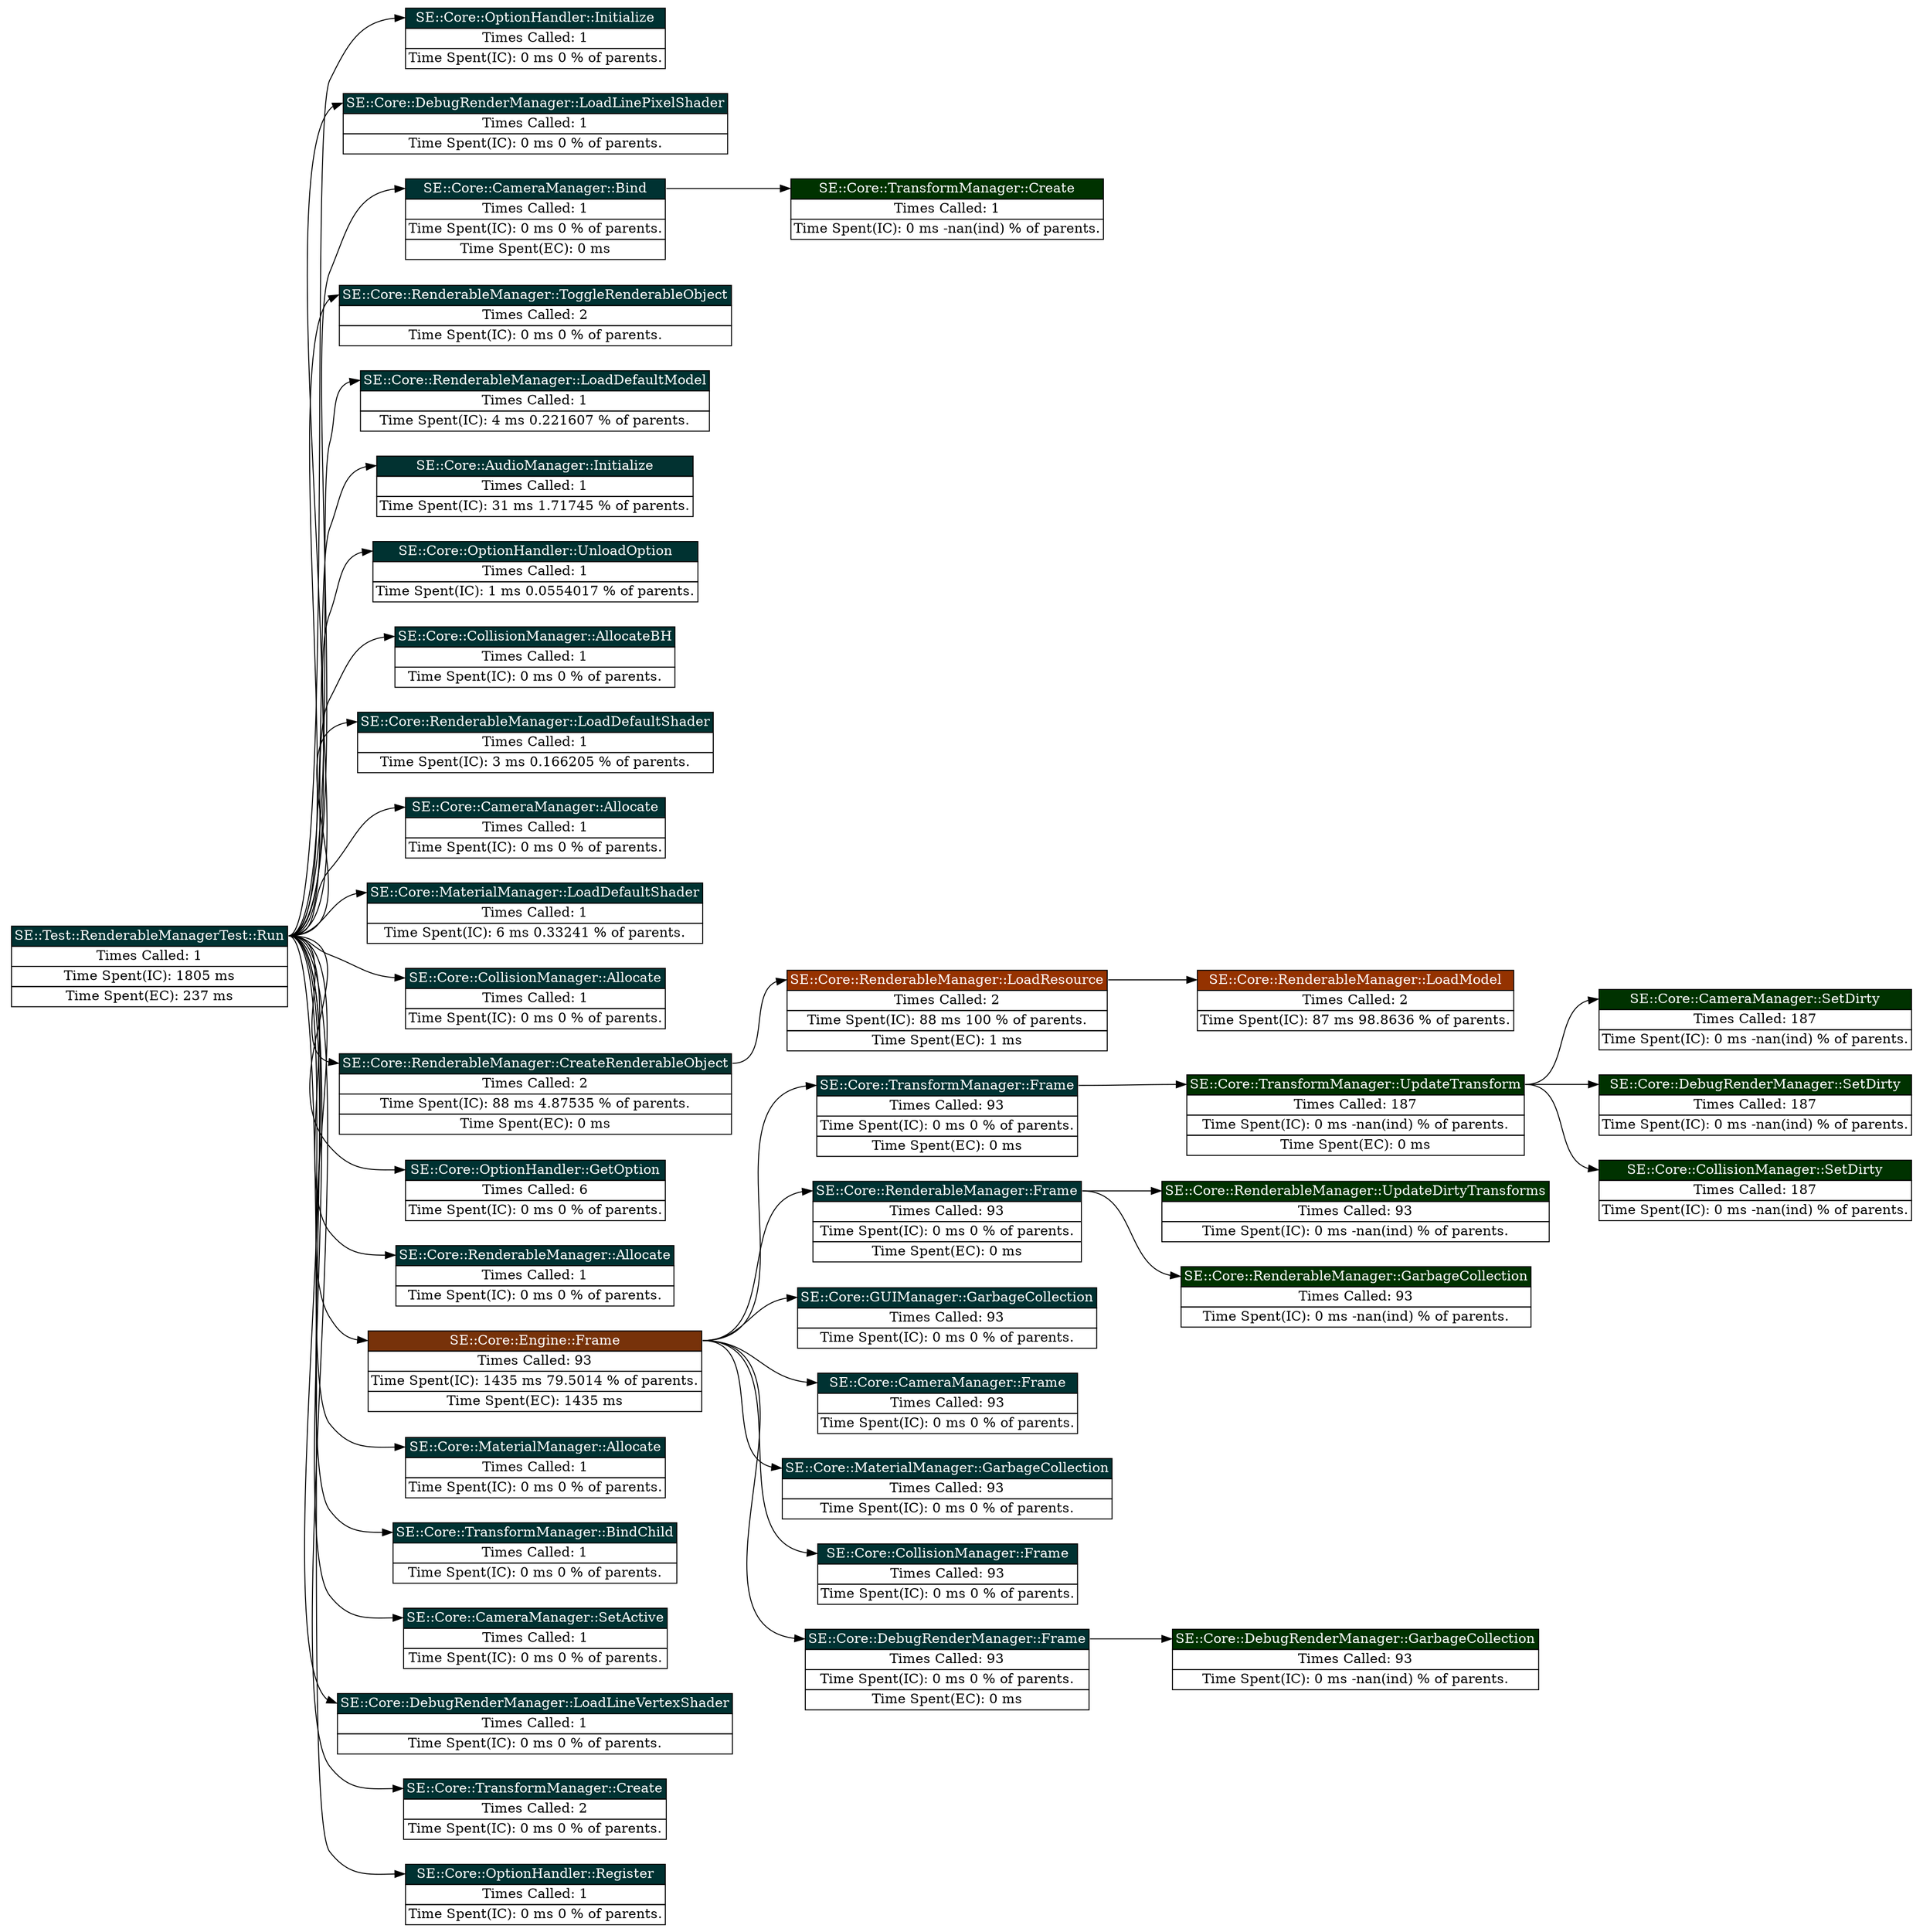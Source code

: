 digraph "4712"{
 rankdir = LR;
"00000251099C72D0"[
 shape = none
label = <<table border="0" cellspacing = "0">
<tr><td port="port1" border="1" bgcolor = "#003232"><font color="white">SE::Test::RenderableManagerTest::Run</font></td></tr>
<tr><td border="1">Times Called: 1</td></tr>
<tr><td border="1">Time Spent(IC): 1805 ms</td></tr>
<tr><td border="1">Time Spent(EC): 237 ms</td></tr>
</table>>]
"00000251099C76F0"[
 shape = none
label = <<table border="0" cellspacing = "0">
<tr><td port="port1" border="1" bgcolor = "#003232"><font color="white">SE::Core::OptionHandler::Initialize</font></td></tr>
<tr><td border="1">Times Called: 1</td></tr>
<tr><td border="1">Time Spent(IC): 0 ms 0 % of parents.</td></tr>
</table>>]

"00000251099C72D0":port1 -> "00000251099C76F0":port1
"0000025109A1D200"[
 shape = none
label = <<table border="0" cellspacing = "0">
<tr><td port="port1" border="1" bgcolor = "#003232"><font color="white">SE::Core::DebugRenderManager::LoadLinePixelShader</font></td></tr>
<tr><td border="1">Times Called: 1</td></tr>
<tr><td border="1">Time Spent(IC): 0 ms 0 % of parents.</td></tr>
</table>>]

"00000251099C72D0":port1 -> "0000025109A1D200":port1
"0000025116240800"[
 shape = none
label = <<table border="0" cellspacing = "0">
<tr><td port="port1" border="1" bgcolor = "#003232"><font color="white">SE::Core::CameraManager::Bind</font></td></tr>
<tr><td border="1">Times Called: 1</td></tr>
<tr><td border="1">Time Spent(IC): 0 ms 0 % of parents.</td></tr>
<tr><td border="1">Time Spent(EC): 0 ms</td></tr>
</table>>]
"0000025116240920"[
 shape = none
label = <<table border="0" cellspacing = "0">
<tr><td port="port1" border="1" bgcolor = "#003200"><font color="white">SE::Core::TransformManager::Create</font></td></tr>
<tr><td border="1">Times Called: 1</td></tr>
<tr><td border="1">Time Spent(IC): 0 ms -nan(ind) % of parents.</td></tr>
</table>>]

"0000025116240800":port1 -> "0000025116240920":port1

"00000251099C72D0":port1 -> "0000025116240800":port1
"0000025116240B60"[
 shape = none
label = <<table border="0" cellspacing = "0">
<tr><td port="port1" border="1" bgcolor = "#003232"><font color="white">SE::Core::RenderableManager::ToggleRenderableObject</font></td></tr>
<tr><td border="1">Times Called: 2</td></tr>
<tr><td border="1">Time Spent(IC): 0 ms 0 % of parents.</td></tr>
</table>>]

"00000251099C72D0":port1 -> "0000025116240B60":port1
"0000025109A1D920"[
 shape = none
label = <<table border="0" cellspacing = "0">
<tr><td port="port1" border="1" bgcolor = "#003231"><font color="white">SE::Core::RenderableManager::LoadDefaultModel</font></td></tr>
<tr><td border="1">Times Called: 1</td></tr>
<tr><td border="1">Time Spent(IC): 4 ms 0.221607 % of parents.</td></tr>
</table>>]

"00000251099C72D0":port1 -> "0000025109A1D920":port1
"0000025109A1D380"[
 shape = none
label = <<table border="0" cellspacing = "0">
<tr><td port="port1" border="1" bgcolor = "#023231"><font color="white">SE::Core::AudioManager::Initialize</font></td></tr>
<tr><td border="1">Times Called: 1</td></tr>
<tr><td border="1">Time Spent(IC): 31 ms 1.71745 % of parents.</td></tr>
</table>>]

"00000251099C72D0":port1 -> "0000025109A1D380":port1
"00000251162405C0"[
 shape = none
label = <<table border="0" cellspacing = "0">
<tr><td port="port1" border="1" bgcolor = "#003231"><font color="white">SE::Core::OptionHandler::UnloadOption</font></td></tr>
<tr><td border="1">Times Called: 1</td></tr>
<tr><td border="1">Time Spent(IC): 1 ms 0.0554017 % of parents.</td></tr>
</table>>]

"00000251099C72D0":port1 -> "00000251162405C0":port1
"0000025109A1CD20"[
 shape = none
label = <<table border="0" cellspacing = "0">
<tr><td port="port1" border="1" bgcolor = "#003232"><font color="white">SE::Core::CollisionManager::AllocateBH</font></td></tr>
<tr><td border="1">Times Called: 1</td></tr>
<tr><td border="1">Time Spent(IC): 0 ms 0 % of parents.</td></tr>
</table>>]

"00000251099C72D0":port1 -> "0000025109A1CD20":port1
"0000025109A1D6E0"[
 shape = none
label = <<table border="0" cellspacing = "0">
<tr><td port="port1" border="1" bgcolor = "#003231"><font color="white">SE::Core::RenderableManager::LoadDefaultShader</font></td></tr>
<tr><td border="1">Times Called: 1</td></tr>
<tr><td border="1">Time Spent(IC): 3 ms 0.166205 % of parents.</td></tr>
</table>>]

"00000251099C72D0":port1 -> "0000025109A1D6E0":port1
"0000025109A1D8C0"[
 shape = none
label = <<table border="0" cellspacing = "0">
<tr><td port="port1" border="1" bgcolor = "#003232"><font color="white">SE::Core::CameraManager::Allocate</font></td></tr>
<tr><td border="1">Times Called: 1</td></tr>
<tr><td border="1">Time Spent(IC): 0 ms 0 % of parents.</td></tr>
</table>>]

"00000251099C72D0":port1 -> "0000025109A1D8C0":port1
"0000025109A1CCC0"[
 shape = none
label = <<table border="0" cellspacing = "0">
<tr><td port="port1" border="1" bgcolor = "#003231"><font color="white">SE::Core::MaterialManager::LoadDefaultShader</font></td></tr>
<tr><td border="1">Times Called: 1</td></tr>
<tr><td border="1">Time Spent(IC): 6 ms 0.33241 % of parents.</td></tr>
</table>>]

"00000251099C72D0":port1 -> "0000025109A1CCC0":port1
"0000025109A1DAA0"[
 shape = none
label = <<table border="0" cellspacing = "0">
<tr><td port="port1" border="1" bgcolor = "#003232"><font color="white">SE::Core::CollisionManager::Allocate</font></td></tr>
<tr><td border="1">Times Called: 1</td></tr>
<tr><td border="1">Time Spent(IC): 0 ms 0 % of parents.</td></tr>
</table>>]

"00000251099C72D0":port1 -> "0000025109A1DAA0":port1
"00000251162406E0"[
 shape = none
label = <<table border="0" cellspacing = "0">
<tr><td port="port1" border="1" bgcolor = "#07322F"><font color="white">SE::Core::RenderableManager::CreateRenderableObject</font></td></tr>
<tr><td border="1">Times Called: 2</td></tr>
<tr><td border="1">Time Spent(IC): 88 ms 4.87535 % of parents.</td></tr>
<tr><td border="1">Time Spent(EC): 0 ms</td></tr>
</table>>]
"0000025116240500"[
 shape = none
label = <<table border="0" cellspacing = "0">
<tr><td port="port1" border="1" bgcolor = "#963200"><font color="white">SE::Core::RenderableManager::LoadResource</font></td></tr>
<tr><td border="1">Times Called: 2</td></tr>
<tr><td border="1">Time Spent(IC): 88 ms 100 % of parents.</td></tr>
<tr><td border="1">Time Spent(EC): 1 ms</td></tr>
</table>>]
"0000025116240E00"[
 shape = none
label = <<table border="0" cellspacing = "0">
<tr><td port="port1" border="1" bgcolor = "#943200"><font color="white">SE::Core::RenderableManager::LoadModel</font></td></tr>
<tr><td border="1">Times Called: 2</td></tr>
<tr><td border="1">Time Spent(IC): 87 ms 98.8636 % of parents.</td></tr>
</table>>]

"0000025116240500":port1 -> "0000025116240E00":port1

"00000251162406E0":port1 -> "0000025116240500":port1

"00000251099C72D0":port1 -> "00000251162406E0":port1
"00000251162407A0"[
 shape = none
label = <<table border="0" cellspacing = "0">
<tr><td port="port1" border="1" bgcolor = "#003232"><font color="white">SE::Core::OptionHandler::GetOption</font></td></tr>
<tr><td border="1">Times Called: 6</td></tr>
<tr><td border="1">Time Spent(IC): 0 ms 0 % of parents.</td></tr>
</table>>]

"00000251099C72D0":port1 -> "00000251162407A0":port1
"0000025109A1D620"[
 shape = none
label = <<table border="0" cellspacing = "0">
<tr><td port="port1" border="1" bgcolor = "#003232"><font color="white">SE::Core::RenderableManager::Allocate</font></td></tr>
<tr><td border="1">Times Called: 1</td></tr>
<tr><td border="1">Time Spent(IC): 0 ms 0 % of parents.</td></tr>
</table>>]

"00000251099C72D0":port1 -> "0000025109A1D620":port1
"00000251162400E0"[
 shape = none
label = <<table border="0" cellspacing = "0">
<tr><td port="port1" border="1" bgcolor = "#77320A"><font color="white">SE::Core::Engine::Frame</font></td></tr>
<tr><td border="1">Times Called: 93</td></tr>
<tr><td border="1">Time Spent(IC): 1435 ms 79.5014 % of parents.</td></tr>
<tr><td border="1">Time Spent(EC): 1435 ms</td></tr>
</table>>]
"0000025116240C20"[
 shape = none
label = <<table border="0" cellspacing = "0">
<tr><td port="port1" border="1" bgcolor = "#003232"><font color="white">SE::Core::TransformManager::Frame</font></td></tr>
<tr><td border="1">Times Called: 93</td></tr>
<tr><td border="1">Time Spent(IC): 0 ms 0 % of parents.</td></tr>
<tr><td border="1">Time Spent(EC): 0 ms</td></tr>
</table>>]
"0000025116240CE0"[
 shape = none
label = <<table border="0" cellspacing = "0">
<tr><td port="port1" border="1" bgcolor = "#003200"><font color="white">SE::Core::TransformManager::UpdateTransform</font></td></tr>
<tr><td border="1">Times Called: 187</td></tr>
<tr><td border="1">Time Spent(IC): 0 ms -nan(ind) % of parents.</td></tr>
<tr><td border="1">Time Spent(EC): 0 ms</td></tr>
</table>>]
"0000025116240D40"[
 shape = none
label = <<table border="0" cellspacing = "0">
<tr><td port="port1" border="1" bgcolor = "#003200"><font color="white">SE::Core::CameraManager::SetDirty</font></td></tr>
<tr><td border="1">Times Called: 187</td></tr>
<tr><td border="1">Time Spent(IC): 0 ms -nan(ind) % of parents.</td></tr>
</table>>]

"0000025116240CE0":port1 -> "0000025116240D40":port1
"0000025116240560"[
 shape = none
label = <<table border="0" cellspacing = "0">
<tr><td port="port1" border="1" bgcolor = "#003200"><font color="white">SE::Core::DebugRenderManager::SetDirty</font></td></tr>
<tr><td border="1">Times Called: 187</td></tr>
<tr><td border="1">Time Spent(IC): 0 ms -nan(ind) % of parents.</td></tr>
</table>>]

"0000025116240CE0":port1 -> "0000025116240560":port1
"0000025116240620"[
 shape = none
label = <<table border="0" cellspacing = "0">
<tr><td port="port1" border="1" bgcolor = "#003200"><font color="white">SE::Core::CollisionManager::SetDirty</font></td></tr>
<tr><td border="1">Times Called: 187</td></tr>
<tr><td border="1">Time Spent(IC): 0 ms -nan(ind) % of parents.</td></tr>
</table>>]

"0000025116240CE0":port1 -> "0000025116240620":port1

"0000025116240C20":port1 -> "0000025116240CE0":port1

"00000251162400E0":port1 -> "0000025116240C20":port1
"0000025116240440"[
 shape = none
label = <<table border="0" cellspacing = "0">
<tr><td port="port1" border="1" bgcolor = "#003232"><font color="white">SE::Core::RenderableManager::Frame</font></td></tr>
<tr><td border="1">Times Called: 93</td></tr>
<tr><td border="1">Time Spent(IC): 0 ms 0 % of parents.</td></tr>
<tr><td border="1">Time Spent(EC): 0 ms</td></tr>
</table>>]
"0000025116240380"[
 shape = none
label = <<table border="0" cellspacing = "0">
<tr><td port="port1" border="1" bgcolor = "#003200"><font color="white">SE::Core::RenderableManager::UpdateDirtyTransforms</font></td></tr>
<tr><td border="1">Times Called: 93</td></tr>
<tr><td border="1">Time Spent(IC): 0 ms -nan(ind) % of parents.</td></tr>
</table>>]

"0000025116240440":port1 -> "0000025116240380":port1
"0000025116240C80"[
 shape = none
label = <<table border="0" cellspacing = "0">
<tr><td port="port1" border="1" bgcolor = "#003200"><font color="white">SE::Core::RenderableManager::GarbageCollection</font></td></tr>
<tr><td border="1">Times Called: 93</td></tr>
<tr><td border="1">Time Spent(IC): 0 ms -nan(ind) % of parents.</td></tr>
</table>>]

"0000025116240440":port1 -> "0000025116240C80":port1

"00000251162400E0":port1 -> "0000025116240440":port1
"0000025116240980"[
 shape = none
label = <<table border="0" cellspacing = "0">
<tr><td port="port1" border="1" bgcolor = "#003232"><font color="white">SE::Core::GUIManager::GarbageCollection</font></td></tr>
<tr><td border="1">Times Called: 93</td></tr>
<tr><td border="1">Time Spent(IC): 0 ms 0 % of parents.</td></tr>
</table>>]

"00000251162400E0":port1 -> "0000025116240980":port1
"00000251162403E0"[
 shape = none
label = <<table border="0" cellspacing = "0">
<tr><td port="port1" border="1" bgcolor = "#003232"><font color="white">SE::Core::CameraManager::Frame</font></td></tr>
<tr><td border="1">Times Called: 93</td></tr>
<tr><td border="1">Time Spent(IC): 0 ms 0 % of parents.</td></tr>
</table>>]

"00000251162400E0":port1 -> "00000251162403E0":port1
"0000025116240F20"[
 shape = none
label = <<table border="0" cellspacing = "0">
<tr><td port="port1" border="1" bgcolor = "#003232"><font color="white">SE::Core::MaterialManager::GarbageCollection</font></td></tr>
<tr><td border="1">Times Called: 93</td></tr>
<tr><td border="1">Time Spent(IC): 0 ms 0 % of parents.</td></tr>
</table>>]

"00000251162400E0":port1 -> "0000025116240F20":port1
"00000251162409E0"[
 shape = none
label = <<table border="0" cellspacing = "0">
<tr><td port="port1" border="1" bgcolor = "#003232"><font color="white">SE::Core::CollisionManager::Frame</font></td></tr>
<tr><td border="1">Times Called: 93</td></tr>
<tr><td border="1">Time Spent(IC): 0 ms 0 % of parents.</td></tr>
</table>>]

"00000251162400E0":port1 -> "00000251162409E0":port1
"0000025116240140"[
 shape = none
label = <<table border="0" cellspacing = "0">
<tr><td port="port1" border="1" bgcolor = "#003232"><font color="white">SE::Core::DebugRenderManager::Frame</font></td></tr>
<tr><td border="1">Times Called: 93</td></tr>
<tr><td border="1">Time Spent(IC): 0 ms 0 % of parents.</td></tr>
<tr><td border="1">Time Spent(EC): 0 ms</td></tr>
</table>>]
"0000025116240E60"[
 shape = none
label = <<table border="0" cellspacing = "0">
<tr><td port="port1" border="1" bgcolor = "#003200"><font color="white">SE::Core::DebugRenderManager::GarbageCollection</font></td></tr>
<tr><td border="1">Times Called: 93</td></tr>
<tr><td border="1">Time Spent(IC): 0 ms -nan(ind) % of parents.</td></tr>
</table>>]

"0000025116240140":port1 -> "0000025116240E60":port1

"00000251162400E0":port1 -> "0000025116240140":port1

"00000251099C72D0":port1 -> "00000251162400E0":port1
"0000025109A1DB00"[
 shape = none
label = <<table border="0" cellspacing = "0">
<tr><td port="port1" border="1" bgcolor = "#003232"><font color="white">SE::Core::MaterialManager::Allocate</font></td></tr>
<tr><td border="1">Times Called: 1</td></tr>
<tr><td border="1">Time Spent(IC): 0 ms 0 % of parents.</td></tr>
</table>>]

"00000251099C72D0":port1 -> "0000025109A1DB00":port1
"0000025116240EC0"[
 shape = none
label = <<table border="0" cellspacing = "0">
<tr><td port="port1" border="1" bgcolor = "#003232"><font color="white">SE::Core::TransformManager::BindChild</font></td></tr>
<tr><td border="1">Times Called: 1</td></tr>
<tr><td border="1">Time Spent(IC): 0 ms 0 % of parents.</td></tr>
</table>>]

"00000251099C72D0":port1 -> "0000025116240EC0":port1
"00000251162404A0"[
 shape = none
label = <<table border="0" cellspacing = "0">
<tr><td port="port1" border="1" bgcolor = "#003232"><font color="white">SE::Core::CameraManager::SetActive</font></td></tr>
<tr><td border="1">Times Called: 1</td></tr>
<tr><td border="1">Time Spent(IC): 0 ms 0 % of parents.</td></tr>
</table>>]

"00000251099C72D0":port1 -> "00000251162404A0":port1
"0000025116240320"[
 shape = none
label = <<table border="0" cellspacing = "0">
<tr><td port="port1" border="1" bgcolor = "#003232"><font color="white">SE::Core::DebugRenderManager::LoadLineVertexShader</font></td></tr>
<tr><td border="1">Times Called: 1</td></tr>
<tr><td border="1">Time Spent(IC): 0 ms 0 % of parents.</td></tr>
</table>>]

"00000251099C72D0":port1 -> "0000025116240320":port1
"0000025116240860"[
 shape = none
label = <<table border="0" cellspacing = "0">
<tr><td port="port1" border="1" bgcolor = "#003232"><font color="white">SE::Core::TransformManager::Create</font></td></tr>
<tr><td border="1">Times Called: 2</td></tr>
<tr><td border="1">Time Spent(IC): 0 ms 0 % of parents.</td></tr>
</table>>]

"00000251099C72D0":port1 -> "0000025116240860":port1
"0000025116240DA0"[
 shape = none
label = <<table border="0" cellspacing = "0">
<tr><td port="port1" border="1" bgcolor = "#003232"><font color="white">SE::Core::OptionHandler::Register</font></td></tr>
<tr><td border="1">Times Called: 1</td></tr>
<tr><td border="1">Time Spent(IC): 0 ms 0 % of parents.</td></tr>
</table>>]

"00000251099C72D0":port1 -> "0000025116240DA0":port1


}
